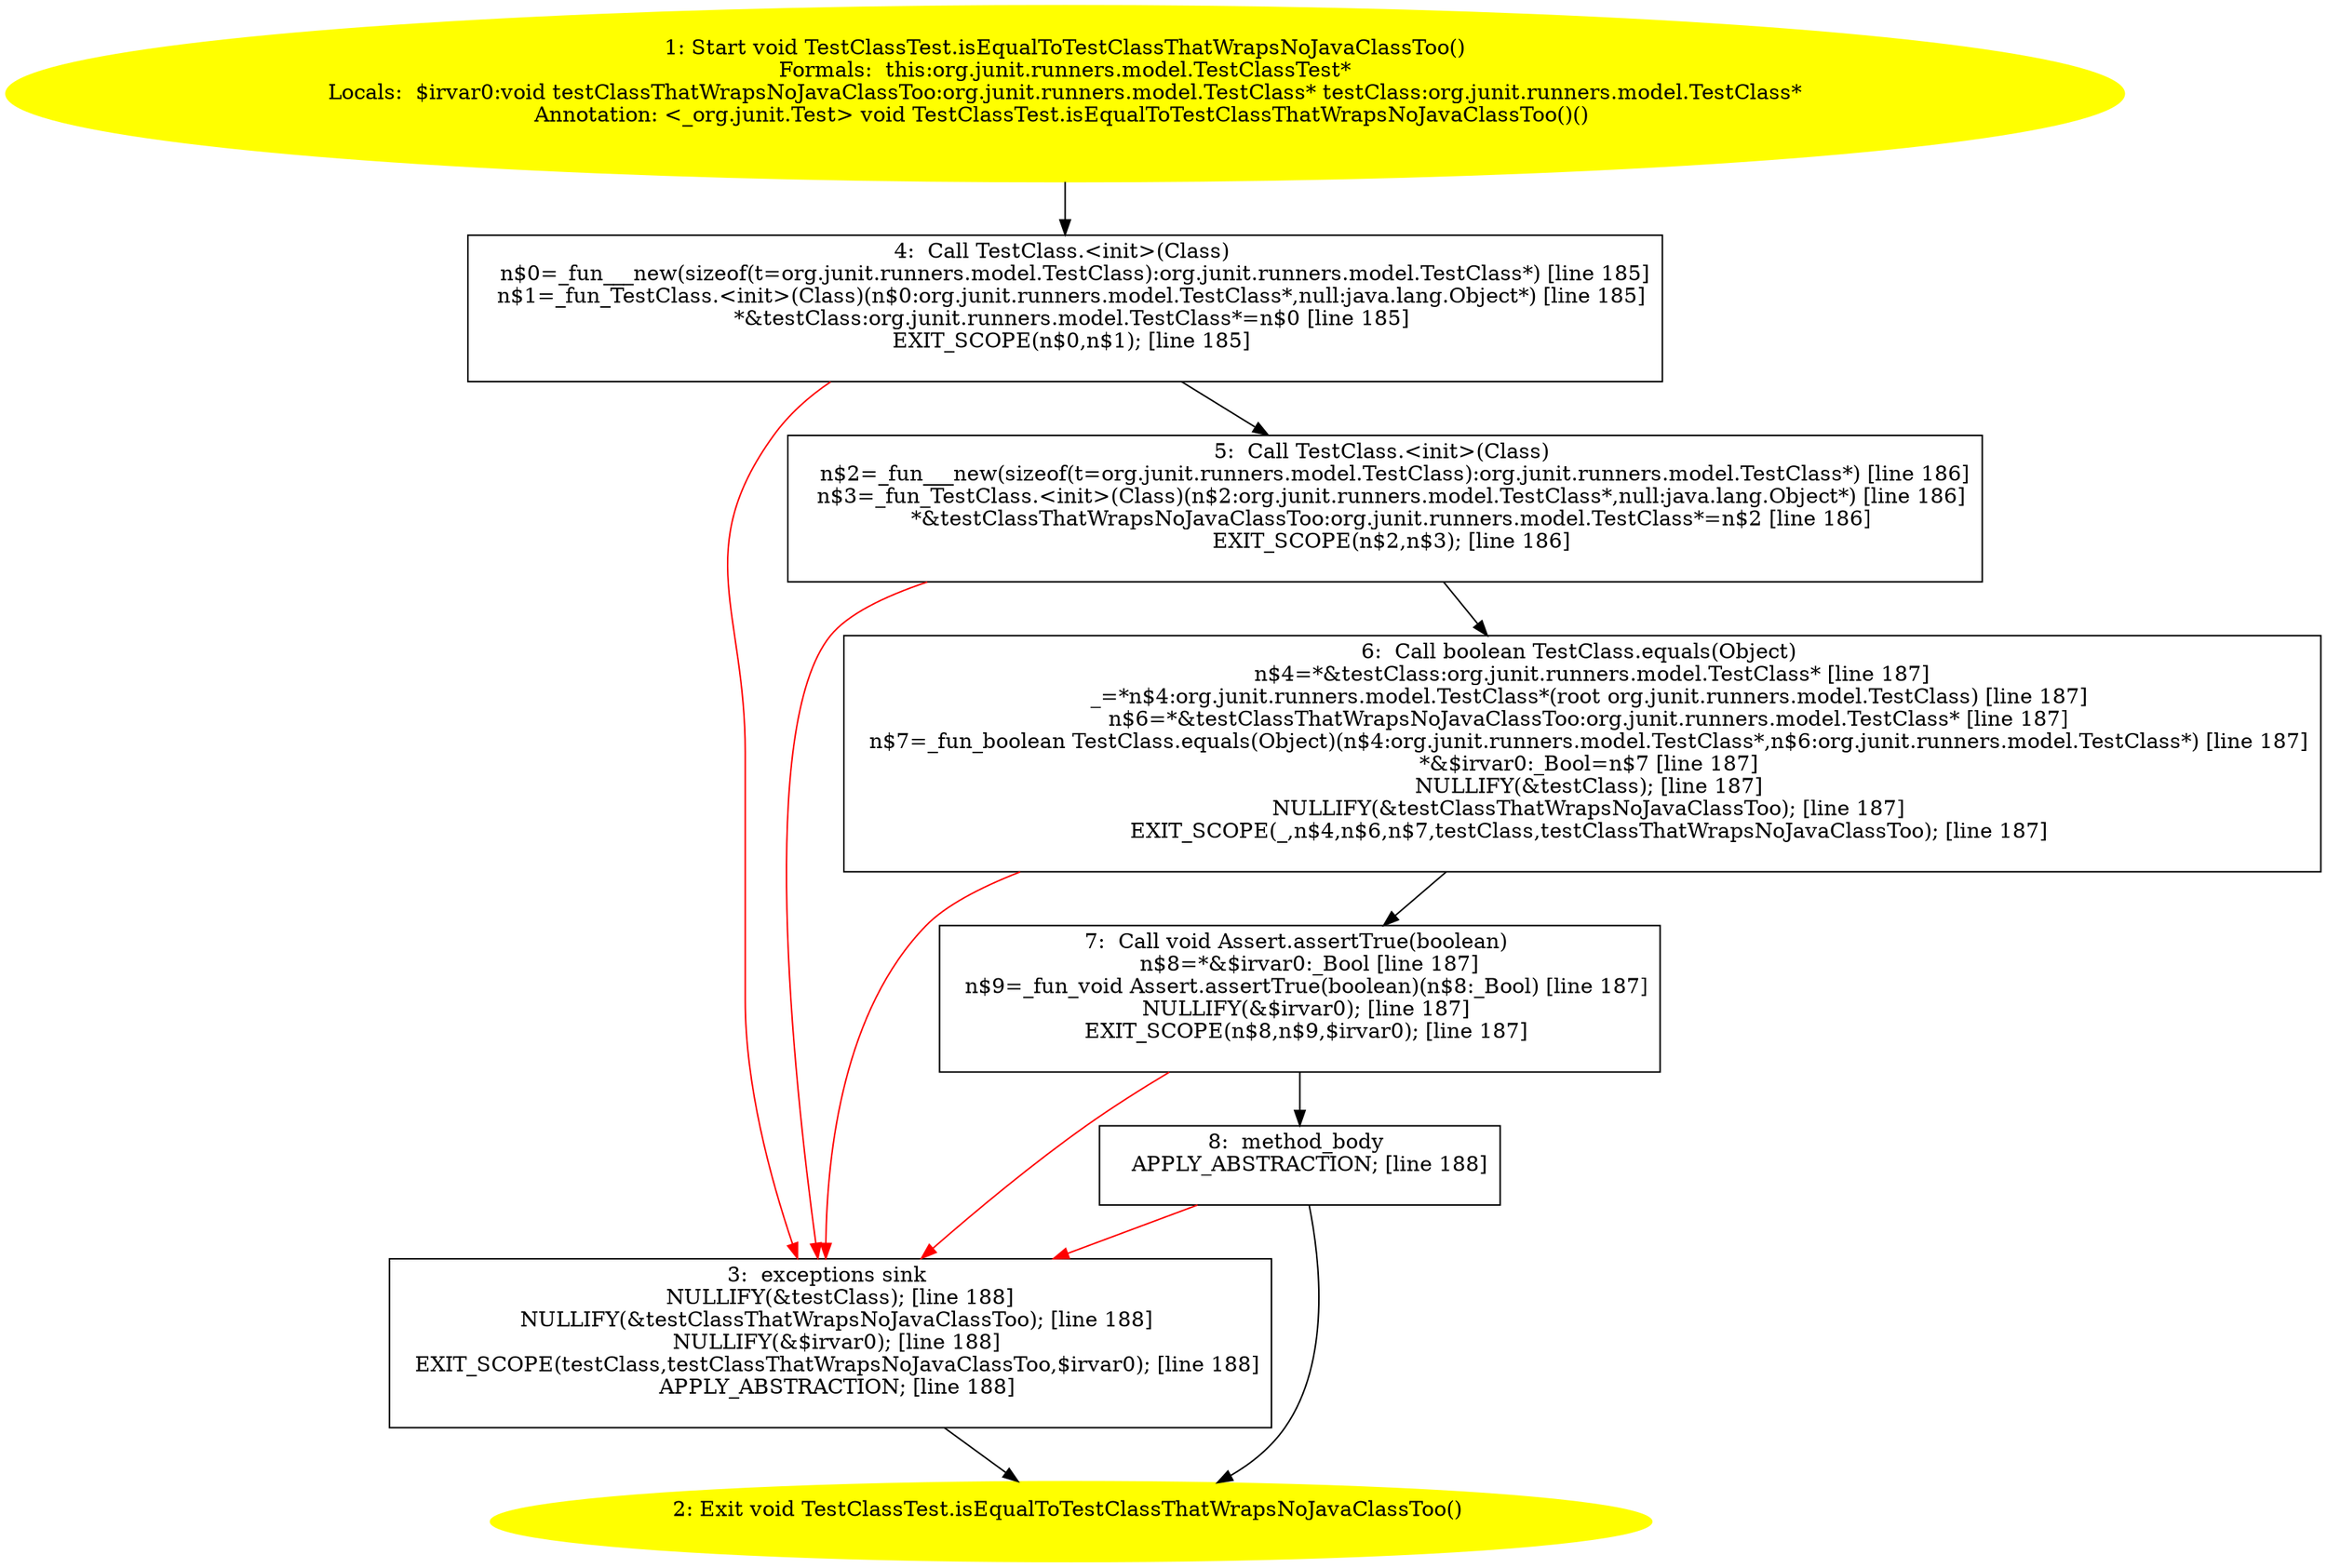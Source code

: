 /* @generated */
digraph cfg {
"org.junit.runners.model.TestClassTest.isEqualToTestClassThatWrapsNoJavaClassToo():void.b0f4641ded29ebf8bbdc78fc3561c684_1" [label="1: Start void TestClassTest.isEqualToTestClassThatWrapsNoJavaClassToo()\nFormals:  this:org.junit.runners.model.TestClassTest*\nLocals:  $irvar0:void testClassThatWrapsNoJavaClassToo:org.junit.runners.model.TestClass* testClass:org.junit.runners.model.TestClass*\nAnnotation: <_org.junit.Test> void TestClassTest.isEqualToTestClassThatWrapsNoJavaClassToo()() \n  " color=yellow style=filled]
	

	 "org.junit.runners.model.TestClassTest.isEqualToTestClassThatWrapsNoJavaClassToo():void.b0f4641ded29ebf8bbdc78fc3561c684_1" -> "org.junit.runners.model.TestClassTest.isEqualToTestClassThatWrapsNoJavaClassToo():void.b0f4641ded29ebf8bbdc78fc3561c684_4" ;
"org.junit.runners.model.TestClassTest.isEqualToTestClassThatWrapsNoJavaClassToo():void.b0f4641ded29ebf8bbdc78fc3561c684_2" [label="2: Exit void TestClassTest.isEqualToTestClassThatWrapsNoJavaClassToo() \n  " color=yellow style=filled]
	

"org.junit.runners.model.TestClassTest.isEqualToTestClassThatWrapsNoJavaClassToo():void.b0f4641ded29ebf8bbdc78fc3561c684_3" [label="3:  exceptions sink \n   NULLIFY(&testClass); [line 188]\n  NULLIFY(&testClassThatWrapsNoJavaClassToo); [line 188]\n  NULLIFY(&$irvar0); [line 188]\n  EXIT_SCOPE(testClass,testClassThatWrapsNoJavaClassToo,$irvar0); [line 188]\n  APPLY_ABSTRACTION; [line 188]\n " shape="box"]
	

	 "org.junit.runners.model.TestClassTest.isEqualToTestClassThatWrapsNoJavaClassToo():void.b0f4641ded29ebf8bbdc78fc3561c684_3" -> "org.junit.runners.model.TestClassTest.isEqualToTestClassThatWrapsNoJavaClassToo():void.b0f4641ded29ebf8bbdc78fc3561c684_2" ;
"org.junit.runners.model.TestClassTest.isEqualToTestClassThatWrapsNoJavaClassToo():void.b0f4641ded29ebf8bbdc78fc3561c684_4" [label="4:  Call TestClass.<init>(Class) \n   n$0=_fun___new(sizeof(t=org.junit.runners.model.TestClass):org.junit.runners.model.TestClass*) [line 185]\n  n$1=_fun_TestClass.<init>(Class)(n$0:org.junit.runners.model.TestClass*,null:java.lang.Object*) [line 185]\n  *&testClass:org.junit.runners.model.TestClass*=n$0 [line 185]\n  EXIT_SCOPE(n$0,n$1); [line 185]\n " shape="box"]
	

	 "org.junit.runners.model.TestClassTest.isEqualToTestClassThatWrapsNoJavaClassToo():void.b0f4641ded29ebf8bbdc78fc3561c684_4" -> "org.junit.runners.model.TestClassTest.isEqualToTestClassThatWrapsNoJavaClassToo():void.b0f4641ded29ebf8bbdc78fc3561c684_5" ;
	 "org.junit.runners.model.TestClassTest.isEqualToTestClassThatWrapsNoJavaClassToo():void.b0f4641ded29ebf8bbdc78fc3561c684_4" -> "org.junit.runners.model.TestClassTest.isEqualToTestClassThatWrapsNoJavaClassToo():void.b0f4641ded29ebf8bbdc78fc3561c684_3" [color="red" ];
"org.junit.runners.model.TestClassTest.isEqualToTestClassThatWrapsNoJavaClassToo():void.b0f4641ded29ebf8bbdc78fc3561c684_5" [label="5:  Call TestClass.<init>(Class) \n   n$2=_fun___new(sizeof(t=org.junit.runners.model.TestClass):org.junit.runners.model.TestClass*) [line 186]\n  n$3=_fun_TestClass.<init>(Class)(n$2:org.junit.runners.model.TestClass*,null:java.lang.Object*) [line 186]\n  *&testClassThatWrapsNoJavaClassToo:org.junit.runners.model.TestClass*=n$2 [line 186]\n  EXIT_SCOPE(n$2,n$3); [line 186]\n " shape="box"]
	

	 "org.junit.runners.model.TestClassTest.isEqualToTestClassThatWrapsNoJavaClassToo():void.b0f4641ded29ebf8bbdc78fc3561c684_5" -> "org.junit.runners.model.TestClassTest.isEqualToTestClassThatWrapsNoJavaClassToo():void.b0f4641ded29ebf8bbdc78fc3561c684_6" ;
	 "org.junit.runners.model.TestClassTest.isEqualToTestClassThatWrapsNoJavaClassToo():void.b0f4641ded29ebf8bbdc78fc3561c684_5" -> "org.junit.runners.model.TestClassTest.isEqualToTestClassThatWrapsNoJavaClassToo():void.b0f4641ded29ebf8bbdc78fc3561c684_3" [color="red" ];
"org.junit.runners.model.TestClassTest.isEqualToTestClassThatWrapsNoJavaClassToo():void.b0f4641ded29ebf8bbdc78fc3561c684_6" [label="6:  Call boolean TestClass.equals(Object) \n   n$4=*&testClass:org.junit.runners.model.TestClass* [line 187]\n  _=*n$4:org.junit.runners.model.TestClass*(root org.junit.runners.model.TestClass) [line 187]\n  n$6=*&testClassThatWrapsNoJavaClassToo:org.junit.runners.model.TestClass* [line 187]\n  n$7=_fun_boolean TestClass.equals(Object)(n$4:org.junit.runners.model.TestClass*,n$6:org.junit.runners.model.TestClass*) [line 187]\n  *&$irvar0:_Bool=n$7 [line 187]\n  NULLIFY(&testClass); [line 187]\n  NULLIFY(&testClassThatWrapsNoJavaClassToo); [line 187]\n  EXIT_SCOPE(_,n$4,n$6,n$7,testClass,testClassThatWrapsNoJavaClassToo); [line 187]\n " shape="box"]
	

	 "org.junit.runners.model.TestClassTest.isEqualToTestClassThatWrapsNoJavaClassToo():void.b0f4641ded29ebf8bbdc78fc3561c684_6" -> "org.junit.runners.model.TestClassTest.isEqualToTestClassThatWrapsNoJavaClassToo():void.b0f4641ded29ebf8bbdc78fc3561c684_7" ;
	 "org.junit.runners.model.TestClassTest.isEqualToTestClassThatWrapsNoJavaClassToo():void.b0f4641ded29ebf8bbdc78fc3561c684_6" -> "org.junit.runners.model.TestClassTest.isEqualToTestClassThatWrapsNoJavaClassToo():void.b0f4641ded29ebf8bbdc78fc3561c684_3" [color="red" ];
"org.junit.runners.model.TestClassTest.isEqualToTestClassThatWrapsNoJavaClassToo():void.b0f4641ded29ebf8bbdc78fc3561c684_7" [label="7:  Call void Assert.assertTrue(boolean) \n   n$8=*&$irvar0:_Bool [line 187]\n  n$9=_fun_void Assert.assertTrue(boolean)(n$8:_Bool) [line 187]\n  NULLIFY(&$irvar0); [line 187]\n  EXIT_SCOPE(n$8,n$9,$irvar0); [line 187]\n " shape="box"]
	

	 "org.junit.runners.model.TestClassTest.isEqualToTestClassThatWrapsNoJavaClassToo():void.b0f4641ded29ebf8bbdc78fc3561c684_7" -> "org.junit.runners.model.TestClassTest.isEqualToTestClassThatWrapsNoJavaClassToo():void.b0f4641ded29ebf8bbdc78fc3561c684_8" ;
	 "org.junit.runners.model.TestClassTest.isEqualToTestClassThatWrapsNoJavaClassToo():void.b0f4641ded29ebf8bbdc78fc3561c684_7" -> "org.junit.runners.model.TestClassTest.isEqualToTestClassThatWrapsNoJavaClassToo():void.b0f4641ded29ebf8bbdc78fc3561c684_3" [color="red" ];
"org.junit.runners.model.TestClassTest.isEqualToTestClassThatWrapsNoJavaClassToo():void.b0f4641ded29ebf8bbdc78fc3561c684_8" [label="8:  method_body \n   APPLY_ABSTRACTION; [line 188]\n " shape="box"]
	

	 "org.junit.runners.model.TestClassTest.isEqualToTestClassThatWrapsNoJavaClassToo():void.b0f4641ded29ebf8bbdc78fc3561c684_8" -> "org.junit.runners.model.TestClassTest.isEqualToTestClassThatWrapsNoJavaClassToo():void.b0f4641ded29ebf8bbdc78fc3561c684_2" ;
	 "org.junit.runners.model.TestClassTest.isEqualToTestClassThatWrapsNoJavaClassToo():void.b0f4641ded29ebf8bbdc78fc3561c684_8" -> "org.junit.runners.model.TestClassTest.isEqualToTestClassThatWrapsNoJavaClassToo():void.b0f4641ded29ebf8bbdc78fc3561c684_3" [color="red" ];
}
